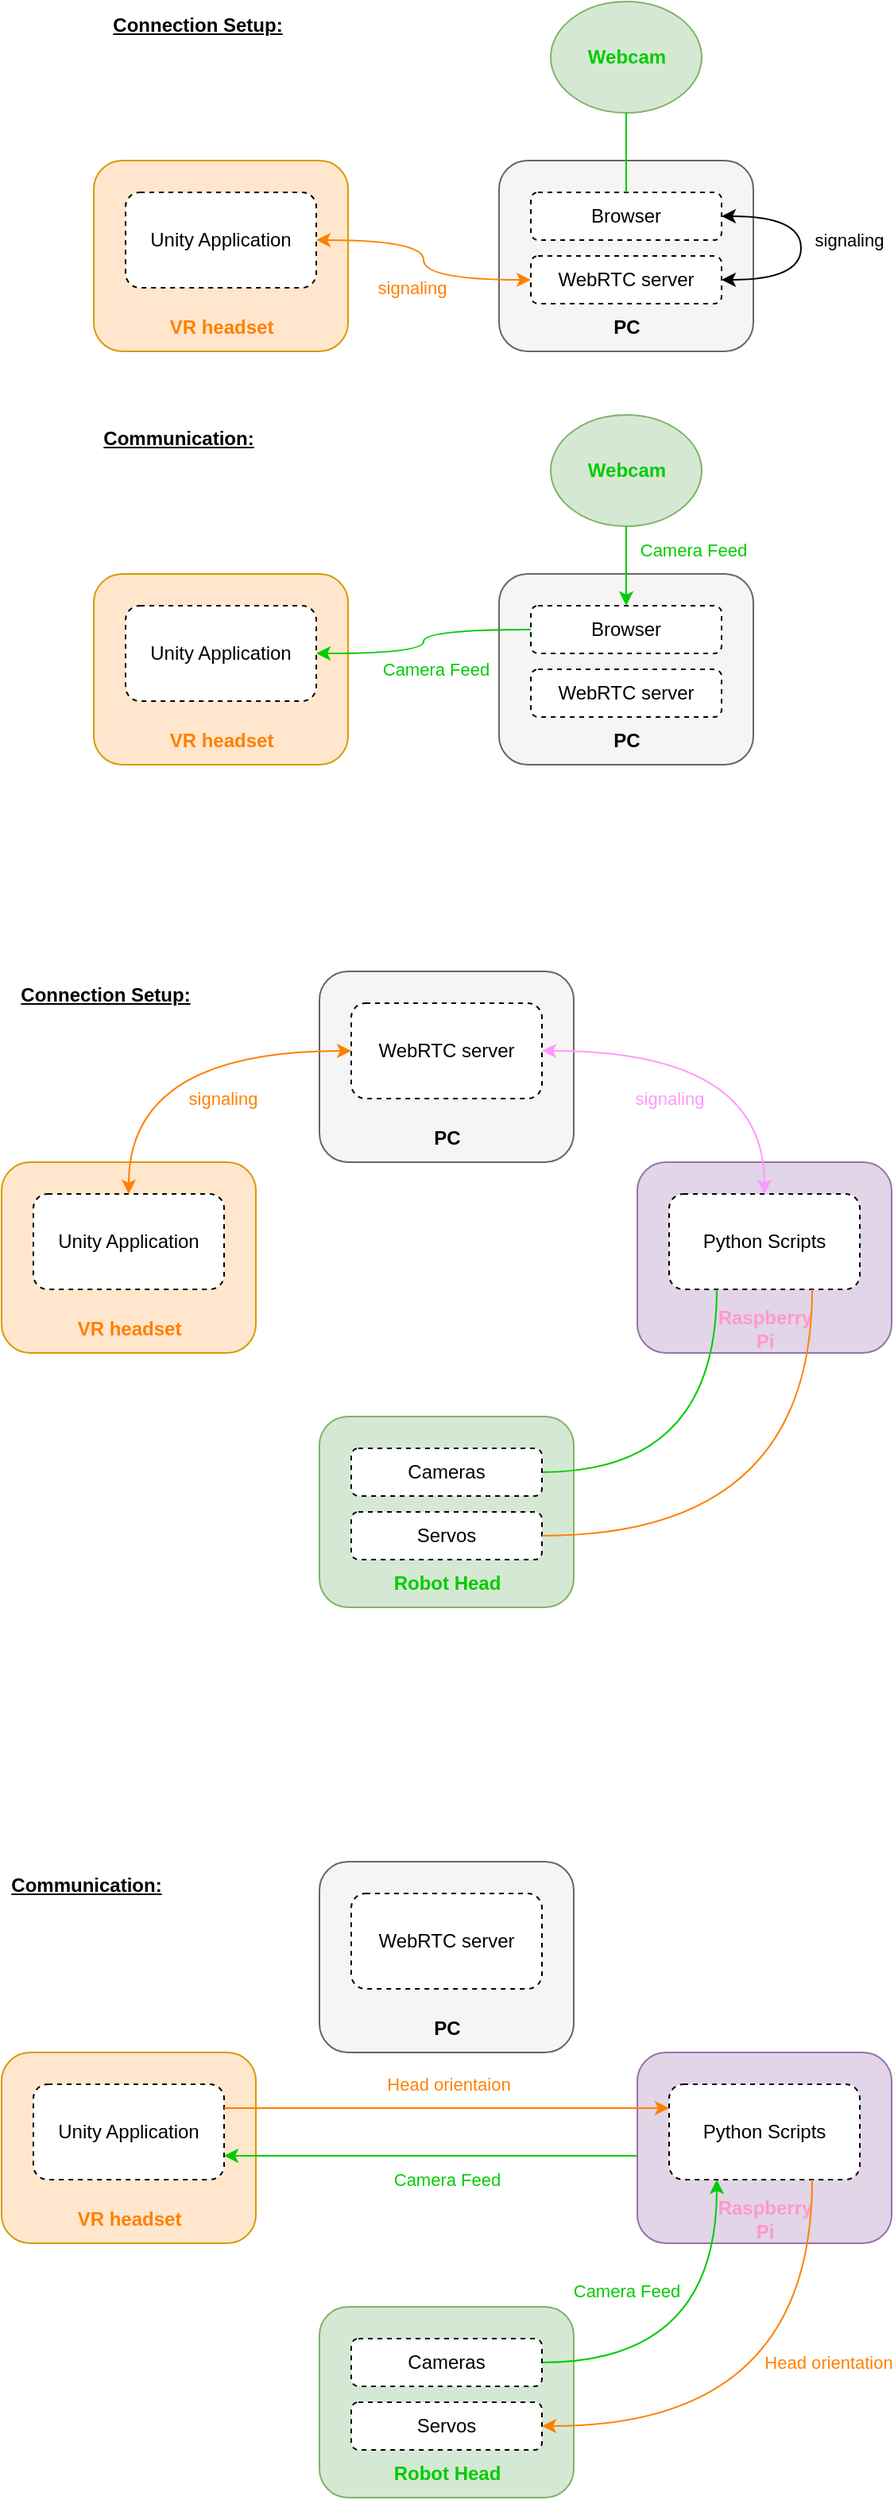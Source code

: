 <mxfile version="24.4.8" type="device">
  <diagram name="Seite-1" id="BSiwabz5QsLsDpigOKjV">
    <mxGraphModel dx="1147" dy="603" grid="1" gridSize="10" guides="1" tooltips="1" connect="1" arrows="1" fold="1" page="1" pageScale="1" pageWidth="850" pageHeight="1100" math="0" shadow="0">
      <root>
        <mxCell id="0" />
        <mxCell id="1" parent="0" />
        <mxCell id="LXJPXlzMpL_vCVKf0VaJ-1" value="" style="rounded=1;whiteSpace=wrap;html=1;fillColor=#ffe6cc;strokeColor=#d79b00;" parent="1" vertex="1">
          <mxGeometry x="145" y="760" width="160" height="120" as="geometry" />
        </mxCell>
        <mxCell id="LXJPXlzMpL_vCVKf0VaJ-2" value="&lt;font color=&quot;#ff8000&quot;&gt;&lt;b&gt;VR headset&lt;/b&gt;&lt;/font&gt;" style="text;html=1;align=center;verticalAlign=middle;resizable=0;points=[];autosize=1;strokeColor=none;fillColor=none;" parent="1" vertex="1">
          <mxGeometry x="180" y="850" width="90" height="30" as="geometry" />
        </mxCell>
        <mxCell id="LXJPXlzMpL_vCVKf0VaJ-3" value="Unity Application" style="rounded=1;whiteSpace=wrap;html=1;dashed=1;" parent="1" vertex="1">
          <mxGeometry x="165" y="780" width="120" height="60" as="geometry" />
        </mxCell>
        <mxCell id="LXJPXlzMpL_vCVKf0VaJ-5" value="" style="rounded=1;whiteSpace=wrap;html=1;fillColor=#f5f5f5;fontColor=#333333;strokeColor=#666666;" parent="1" vertex="1">
          <mxGeometry x="345" y="640" width="160" height="120" as="geometry" />
        </mxCell>
        <mxCell id="LXJPXlzMpL_vCVKf0VaJ-6" value="&lt;b&gt;PC&lt;/b&gt;" style="text;html=1;align=center;verticalAlign=middle;resizable=0;points=[];autosize=1;strokeColor=none;fillColor=none;" parent="1" vertex="1">
          <mxGeometry x="405" y="730" width="40" height="30" as="geometry" />
        </mxCell>
        <mxCell id="LXJPXlzMpL_vCVKf0VaJ-7" value="WebRTC server" style="rounded=1;whiteSpace=wrap;html=1;dashed=1;" parent="1" vertex="1">
          <mxGeometry x="365" y="660" width="120" height="60" as="geometry" />
        </mxCell>
        <mxCell id="LXJPXlzMpL_vCVKf0VaJ-8" value="" style="rounded=1;whiteSpace=wrap;html=1;fillColor=#e1d5e7;strokeColor=#9673a6;" parent="1" vertex="1">
          <mxGeometry x="545" y="760" width="160" height="120" as="geometry" />
        </mxCell>
        <mxCell id="LXJPXlzMpL_vCVKf0VaJ-9" value="&lt;font color=&quot;#ff99cc&quot;&gt;&lt;b&gt;Raspberry&lt;br&gt;Pi&lt;/b&gt;&lt;/font&gt;" style="text;html=1;align=center;verticalAlign=middle;resizable=0;points=[];autosize=1;strokeColor=none;fillColor=none;" parent="1" vertex="1">
          <mxGeometry x="585" y="845" width="80" height="40" as="geometry" />
        </mxCell>
        <mxCell id="LXJPXlzMpL_vCVKf0VaJ-10" value="Python Scripts" style="rounded=1;whiteSpace=wrap;html=1;dashed=1;" parent="1" vertex="1">
          <mxGeometry x="565" y="780" width="120" height="60" as="geometry" />
        </mxCell>
        <mxCell id="LXJPXlzMpL_vCVKf0VaJ-12" value="" style="rounded=1;whiteSpace=wrap;html=1;fillColor=#d5e8d4;strokeColor=#82b366;" parent="1" vertex="1">
          <mxGeometry x="345" y="920" width="160" height="120" as="geometry" />
        </mxCell>
        <mxCell id="LXJPXlzMpL_vCVKf0VaJ-27" style="edgeStyle=orthogonalEdgeStyle;rounded=0;orthogonalLoop=1;jettySize=auto;html=1;exitX=1;exitY=0.5;exitDx=0;exitDy=0;entryX=0.25;entryY=1;entryDx=0;entryDy=0;curved=1;strokeColor=#00CC00;endArrow=none;endFill=0;" parent="1" source="LXJPXlzMpL_vCVKf0VaJ-13" target="LXJPXlzMpL_vCVKf0VaJ-10" edge="1">
          <mxGeometry relative="1" as="geometry" />
        </mxCell>
        <mxCell id="LXJPXlzMpL_vCVKf0VaJ-13" value="Cameras" style="rounded=1;whiteSpace=wrap;html=1;dashed=1;" parent="1" vertex="1">
          <mxGeometry x="365" y="940" width="120" height="30" as="geometry" />
        </mxCell>
        <mxCell id="LXJPXlzMpL_vCVKf0VaJ-14" value="Servos" style="rounded=1;whiteSpace=wrap;html=1;dashed=1;" parent="1" vertex="1">
          <mxGeometry x="365" y="980" width="120" height="30" as="geometry" />
        </mxCell>
        <mxCell id="LXJPXlzMpL_vCVKf0VaJ-16" value="&lt;font&gt;&lt;b&gt;Robot Head&lt;/b&gt;&lt;/font&gt;" style="text;html=1;align=center;verticalAlign=middle;resizable=0;points=[];autosize=1;strokeColor=none;fillColor=none;fontColor=#00CC00;" parent="1" vertex="1">
          <mxGeometry x="380" y="1010" width="90" height="30" as="geometry" />
        </mxCell>
        <mxCell id="LXJPXlzMpL_vCVKf0VaJ-17" style="edgeStyle=orthogonalEdgeStyle;rounded=0;orthogonalLoop=1;jettySize=auto;html=1;exitX=0.5;exitY=0;exitDx=0;exitDy=0;entryX=0;entryY=0.5;entryDx=0;entryDy=0;curved=1;fontColor=#FF8000;strokeColor=#FF8000;startArrow=classic;startFill=1;" parent="1" source="LXJPXlzMpL_vCVKf0VaJ-3" target="LXJPXlzMpL_vCVKf0VaJ-7" edge="1">
          <mxGeometry relative="1" as="geometry" />
        </mxCell>
        <mxCell id="U1HAty99Hln02ePASvGp-78" value="signaling" style="edgeLabel;html=1;align=center;verticalAlign=middle;resizable=0;points=[];fontColor=#FF8000;labelBackgroundColor=none;" vertex="1" connectable="0" parent="LXJPXlzMpL_vCVKf0VaJ-17">
          <mxGeometry x="0.068" y="-17" relative="1" as="geometry">
            <mxPoint x="26" y="13" as="offset" />
          </mxGeometry>
        </mxCell>
        <mxCell id="LXJPXlzMpL_vCVKf0VaJ-23" style="edgeStyle=orthogonalEdgeStyle;rounded=0;orthogonalLoop=1;jettySize=auto;html=1;exitX=1;exitY=0.5;exitDx=0;exitDy=0;entryX=0.5;entryY=0;entryDx=0;entryDy=0;curved=1;fontColor=#FF8000;strokeColor=#FF99FF;startArrow=classic;startFill=1;" parent="1" target="LXJPXlzMpL_vCVKf0VaJ-10" edge="1" source="LXJPXlzMpL_vCVKf0VaJ-7">
          <mxGeometry relative="1" as="geometry">
            <mxPoint x="485" y="675" as="sourcePoint" />
            <mxPoint x="655" y="570" as="targetPoint" />
          </mxGeometry>
        </mxCell>
        <mxCell id="U1HAty99Hln02ePASvGp-79" value="&lt;font color=&quot;#ff99ff&quot;&gt;signaling&lt;/font&gt;" style="edgeLabel;html=1;align=center;verticalAlign=middle;resizable=0;points=[];labelBackgroundColor=none;" vertex="1" connectable="0" parent="LXJPXlzMpL_vCVKf0VaJ-23">
          <mxGeometry x="0.438" y="-25" relative="1" as="geometry">
            <mxPoint x="-35" y="4" as="offset" />
          </mxGeometry>
        </mxCell>
        <mxCell id="LXJPXlzMpL_vCVKf0VaJ-25" style="edgeStyle=orthogonalEdgeStyle;rounded=0;orthogonalLoop=1;jettySize=auto;html=1;exitX=0.75;exitY=1;exitDx=0;exitDy=0;entryX=1;entryY=0.5;entryDx=0;entryDy=0;strokeColor=#FF8000;curved=1;endArrow=none;endFill=0;" parent="1" source="LXJPXlzMpL_vCVKf0VaJ-10" target="LXJPXlzMpL_vCVKf0VaJ-14" edge="1">
          <mxGeometry relative="1" as="geometry" />
        </mxCell>
        <mxCell id="U1HAty99Hln02ePASvGp-1" value="&lt;font color=&quot;#00cc00&quot;&gt;&lt;b&gt;Webcam&lt;/b&gt;&lt;/font&gt;" style="ellipse;whiteSpace=wrap;html=1;fillColor=#d5e8d4;strokeColor=#82b366;" vertex="1" parent="1">
          <mxGeometry x="490.5" y="290" width="95" height="70" as="geometry" />
        </mxCell>
        <mxCell id="U1HAty99Hln02ePASvGp-2" style="edgeStyle=orthogonalEdgeStyle;rounded=0;orthogonalLoop=1;jettySize=auto;html=1;exitX=0.5;exitY=1;exitDx=0;exitDy=0;" edge="1" parent="1" source="U1HAty99Hln02ePASvGp-1" target="U1HAty99Hln02ePASvGp-1">
          <mxGeometry relative="1" as="geometry" />
        </mxCell>
        <mxCell id="U1HAty99Hln02ePASvGp-13" value="" style="rounded=1;whiteSpace=wrap;html=1;fillColor=#ffe6cc;strokeColor=#d79b00;" vertex="1" parent="1">
          <mxGeometry x="203" y="390" width="160" height="120" as="geometry" />
        </mxCell>
        <mxCell id="U1HAty99Hln02ePASvGp-14" value="&lt;font color=&quot;#ff8000&quot;&gt;&lt;b&gt;VR headset&lt;/b&gt;&lt;/font&gt;" style="text;html=1;align=center;verticalAlign=middle;resizable=0;points=[];autosize=1;strokeColor=none;fillColor=none;" vertex="1" parent="1">
          <mxGeometry x="238" y="480" width="90" height="30" as="geometry" />
        </mxCell>
        <mxCell id="U1HAty99Hln02ePASvGp-15" value="Unity Application" style="rounded=1;whiteSpace=wrap;html=1;dashed=1;" vertex="1" parent="1">
          <mxGeometry x="223" y="410" width="120" height="60" as="geometry" />
        </mxCell>
        <mxCell id="U1HAty99Hln02ePASvGp-16" value="" style="rounded=1;whiteSpace=wrap;html=1;fillColor=#f5f5f5;fontColor=#333333;strokeColor=#666666;" vertex="1" parent="1">
          <mxGeometry x="458" y="390" width="160" height="120" as="geometry" />
        </mxCell>
        <mxCell id="U1HAty99Hln02ePASvGp-17" value="&lt;b&gt;PC&lt;/b&gt;" style="text;html=1;align=center;verticalAlign=middle;resizable=0;points=[];autosize=1;strokeColor=none;fillColor=none;" vertex="1" parent="1">
          <mxGeometry x="518" y="480" width="40" height="30" as="geometry" />
        </mxCell>
        <mxCell id="U1HAty99Hln02ePASvGp-27" style="edgeStyle=orthogonalEdgeStyle;rounded=0;orthogonalLoop=1;jettySize=auto;html=1;exitX=0;exitY=0.5;exitDx=0;exitDy=0;entryX=1;entryY=0.5;entryDx=0;entryDy=0;curved=1;strokeColor=#00CC00;" edge="1" parent="1" source="U1HAty99Hln02ePASvGp-24" target="U1HAty99Hln02ePASvGp-15">
          <mxGeometry relative="1" as="geometry" />
        </mxCell>
        <mxCell id="U1HAty99Hln02ePASvGp-29" value="Camera Feed" style="edgeLabel;html=1;align=center;verticalAlign=middle;resizable=0;points=[];fontColor=#00CC00;labelBackgroundColor=none;" vertex="1" connectable="0" parent="U1HAty99Hln02ePASvGp-27">
          <mxGeometry x="0.069" y="7" relative="1" as="geometry">
            <mxPoint y="12" as="offset" />
          </mxGeometry>
        </mxCell>
        <mxCell id="U1HAty99Hln02ePASvGp-20" value="WebRTC server" style="rounded=1;whiteSpace=wrap;html=1;dashed=1;" vertex="1" parent="1">
          <mxGeometry x="478" y="450" width="120" height="30" as="geometry" />
        </mxCell>
        <mxCell id="U1HAty99Hln02ePASvGp-24" value="Browser" style="rounded=1;whiteSpace=wrap;html=1;dashed=1;" vertex="1" parent="1">
          <mxGeometry x="478" y="410" width="120" height="30" as="geometry" />
        </mxCell>
        <mxCell id="U1HAty99Hln02ePASvGp-25" style="edgeStyle=orthogonalEdgeStyle;rounded=0;orthogonalLoop=1;jettySize=auto;html=1;exitX=0.5;exitY=1;exitDx=0;exitDy=0;entryX=0.5;entryY=0;entryDx=0;entryDy=0;curved=1;strokeColor=#00CC00;" edge="1" parent="1" source="U1HAty99Hln02ePASvGp-1" target="U1HAty99Hln02ePASvGp-24">
          <mxGeometry relative="1" as="geometry" />
        </mxCell>
        <mxCell id="U1HAty99Hln02ePASvGp-28" value="Camera Feed" style="edgeLabel;html=1;align=center;verticalAlign=middle;resizable=0;points=[];fontColor=#00CC00;labelBackgroundColor=none;" vertex="1" connectable="0" parent="U1HAty99Hln02ePASvGp-25">
          <mxGeometry x="-0.4" y="-1" relative="1" as="geometry">
            <mxPoint x="43" as="offset" />
          </mxGeometry>
        </mxCell>
        <mxCell id="U1HAty99Hln02ePASvGp-31" value="&lt;font color=&quot;#00cc00&quot;&gt;&lt;b&gt;Webcam&lt;/b&gt;&lt;/font&gt;" style="ellipse;whiteSpace=wrap;html=1;fillColor=#d5e8d4;strokeColor=#82b366;" vertex="1" parent="1">
          <mxGeometry x="490.5" y="30" width="95" height="70" as="geometry" />
        </mxCell>
        <mxCell id="U1HAty99Hln02ePASvGp-32" style="edgeStyle=orthogonalEdgeStyle;rounded=0;orthogonalLoop=1;jettySize=auto;html=1;exitX=0.5;exitY=1;exitDx=0;exitDy=0;" edge="1" parent="1" source="U1HAty99Hln02ePASvGp-31" target="U1HAty99Hln02ePASvGp-31">
          <mxGeometry relative="1" as="geometry" />
        </mxCell>
        <mxCell id="U1HAty99Hln02ePASvGp-33" value="" style="rounded=1;whiteSpace=wrap;html=1;fillColor=#ffe6cc;strokeColor=#d79b00;" vertex="1" parent="1">
          <mxGeometry x="203" y="130" width="160" height="120" as="geometry" />
        </mxCell>
        <mxCell id="U1HAty99Hln02ePASvGp-34" value="&lt;font color=&quot;#ff8000&quot;&gt;&lt;b&gt;VR headset&lt;/b&gt;&lt;/font&gt;" style="text;html=1;align=center;verticalAlign=middle;resizable=0;points=[];autosize=1;strokeColor=none;fillColor=none;" vertex="1" parent="1">
          <mxGeometry x="238" y="220" width="90" height="30" as="geometry" />
        </mxCell>
        <mxCell id="U1HAty99Hln02ePASvGp-35" value="Unity Application" style="rounded=1;whiteSpace=wrap;html=1;dashed=1;" vertex="1" parent="1">
          <mxGeometry x="223" y="150" width="120" height="60" as="geometry" />
        </mxCell>
        <mxCell id="U1HAty99Hln02ePASvGp-36" value="" style="rounded=1;whiteSpace=wrap;html=1;fillColor=#f5f5f5;fontColor=#333333;strokeColor=#666666;" vertex="1" parent="1">
          <mxGeometry x="458" y="130" width="160" height="120" as="geometry" />
        </mxCell>
        <mxCell id="U1HAty99Hln02ePASvGp-37" value="&lt;b&gt;PC&lt;/b&gt;" style="text;html=1;align=center;verticalAlign=middle;resizable=0;points=[];autosize=1;strokeColor=none;fillColor=none;" vertex="1" parent="1">
          <mxGeometry x="518" y="220" width="40" height="30" as="geometry" />
        </mxCell>
        <mxCell id="U1HAty99Hln02ePASvGp-48" style="edgeStyle=orthogonalEdgeStyle;rounded=0;orthogonalLoop=1;jettySize=auto;html=1;exitX=1;exitY=0.5;exitDx=0;exitDy=0;entryX=1;entryY=0.5;entryDx=0;entryDy=0;curved=1;startArrow=classic;startFill=1;" edge="1" parent="1" source="U1HAty99Hln02ePASvGp-40" target="U1HAty99Hln02ePASvGp-41">
          <mxGeometry relative="1" as="geometry">
            <Array as="points">
              <mxPoint x="648" y="205" />
              <mxPoint x="648" y="165" />
            </Array>
          </mxGeometry>
        </mxCell>
        <mxCell id="U1HAty99Hln02ePASvGp-49" value="signaling" style="edgeLabel;html=1;align=center;verticalAlign=middle;resizable=0;points=[];labelBackgroundColor=none;" vertex="1" connectable="0" parent="U1HAty99Hln02ePASvGp-48">
          <mxGeometry x="0.077" y="4" relative="1" as="geometry">
            <mxPoint x="34" as="offset" />
          </mxGeometry>
        </mxCell>
        <mxCell id="U1HAty99Hln02ePASvGp-40" value="WebRTC server" style="rounded=1;whiteSpace=wrap;html=1;dashed=1;" vertex="1" parent="1">
          <mxGeometry x="478" y="190" width="120" height="30" as="geometry" />
        </mxCell>
        <mxCell id="U1HAty99Hln02ePASvGp-41" value="Browser" style="rounded=1;whiteSpace=wrap;html=1;dashed=1;" vertex="1" parent="1">
          <mxGeometry x="478" y="150" width="120" height="30" as="geometry" />
        </mxCell>
        <mxCell id="U1HAty99Hln02ePASvGp-42" style="edgeStyle=orthogonalEdgeStyle;rounded=0;orthogonalLoop=1;jettySize=auto;html=1;exitX=0.5;exitY=1;exitDx=0;exitDy=0;entryX=0.5;entryY=0;entryDx=0;entryDy=0;curved=1;strokeColor=#00CC00;endArrow=none;endFill=0;" edge="1" parent="1" source="U1HAty99Hln02ePASvGp-31" target="U1HAty99Hln02ePASvGp-41">
          <mxGeometry relative="1" as="geometry" />
        </mxCell>
        <mxCell id="U1HAty99Hln02ePASvGp-46" style="edgeStyle=orthogonalEdgeStyle;rounded=0;orthogonalLoop=1;jettySize=auto;html=1;exitX=1;exitY=0.5;exitDx=0;exitDy=0;entryX=0;entryY=0.5;entryDx=0;entryDy=0;curved=1;strokeColor=#FF8000;startArrow=classic;startFill=1;" edge="1" parent="1" source="U1HAty99Hln02ePASvGp-35" target="U1HAty99Hln02ePASvGp-40">
          <mxGeometry relative="1" as="geometry" />
        </mxCell>
        <mxCell id="U1HAty99Hln02ePASvGp-47" value="signaling" style="edgeLabel;html=1;align=center;verticalAlign=middle;resizable=0;points=[];labelBackgroundColor=none;fontColor=#FF8000;" vertex="1" connectable="0" parent="U1HAty99Hln02ePASvGp-46">
          <mxGeometry x="-0.066" y="-7" relative="1" as="geometry">
            <mxPoint x="-1" y="23" as="offset" />
          </mxGeometry>
        </mxCell>
        <mxCell id="U1HAty99Hln02ePASvGp-50" value="&lt;b&gt;&lt;u&gt;Connection Setup:&lt;/u&gt;&lt;/b&gt;" style="text;html=1;align=center;verticalAlign=middle;resizable=0;points=[];autosize=1;strokeColor=none;fillColor=none;" vertex="1" parent="1">
          <mxGeometry x="203" y="30" width="130" height="30" as="geometry" />
        </mxCell>
        <mxCell id="U1HAty99Hln02ePASvGp-52" value="&lt;u&gt;&lt;b&gt;Communication:&lt;/b&gt;&lt;/u&gt;" style="text;html=1;align=center;verticalAlign=middle;whiteSpace=wrap;rounded=0;" vertex="1" parent="1">
          <mxGeometry x="203" y="290" width="107" height="30" as="geometry" />
        </mxCell>
        <mxCell id="U1HAty99Hln02ePASvGp-53" value="" style="rounded=1;whiteSpace=wrap;html=1;fillColor=#ffe6cc;strokeColor=#d79b00;" vertex="1" parent="1">
          <mxGeometry x="145" y="1320" width="160" height="120" as="geometry" />
        </mxCell>
        <mxCell id="U1HAty99Hln02ePASvGp-54" value="&lt;font color=&quot;#ff8000&quot;&gt;&lt;b&gt;VR headset&lt;/b&gt;&lt;/font&gt;" style="text;html=1;align=center;verticalAlign=middle;resizable=0;points=[];autosize=1;strokeColor=none;fillColor=none;" vertex="1" parent="1">
          <mxGeometry x="180" y="1410" width="90" height="30" as="geometry" />
        </mxCell>
        <mxCell id="U1HAty99Hln02ePASvGp-55" value="Unity Application" style="rounded=1;whiteSpace=wrap;html=1;dashed=1;" vertex="1" parent="1">
          <mxGeometry x="165" y="1340" width="120" height="60" as="geometry" />
        </mxCell>
        <mxCell id="U1HAty99Hln02ePASvGp-56" value="" style="rounded=1;whiteSpace=wrap;html=1;fillColor=#f5f5f5;fontColor=#333333;strokeColor=#666666;" vertex="1" parent="1">
          <mxGeometry x="345" y="1200" width="160" height="120" as="geometry" />
        </mxCell>
        <mxCell id="U1HAty99Hln02ePASvGp-57" value="&lt;b&gt;PC&lt;/b&gt;" style="text;html=1;align=center;verticalAlign=middle;resizable=0;points=[];autosize=1;strokeColor=none;fillColor=none;" vertex="1" parent="1">
          <mxGeometry x="405" y="1290" width="40" height="30" as="geometry" />
        </mxCell>
        <mxCell id="U1HAty99Hln02ePASvGp-58" style="edgeStyle=orthogonalEdgeStyle;rounded=0;orthogonalLoop=1;jettySize=auto;html=1;exitX=0;exitY=0.75;exitDx=0;exitDy=0;entryX=1;entryY=0.75;entryDx=0;entryDy=0;curved=1;strokeColor=#00CC00;fontColor=#99FF99;" edge="1" parent="1" source="U1HAty99Hln02ePASvGp-63" target="U1HAty99Hln02ePASvGp-55">
          <mxGeometry relative="1" as="geometry" />
        </mxCell>
        <mxCell id="U1HAty99Hln02ePASvGp-59" value="Camera Feed" style="edgeLabel;html=1;align=center;verticalAlign=middle;resizable=0;points=[];fontColor=#00CC00;labelBackgroundColor=none;" vertex="1" connectable="0" parent="U1HAty99Hln02ePASvGp-58">
          <mxGeometry x="0.445" y="19" relative="1" as="geometry">
            <mxPoint x="62" y="-4" as="offset" />
          </mxGeometry>
        </mxCell>
        <mxCell id="U1HAty99Hln02ePASvGp-60" value="WebRTC server" style="rounded=1;whiteSpace=wrap;html=1;dashed=1;" vertex="1" parent="1">
          <mxGeometry x="365" y="1220" width="120" height="60" as="geometry" />
        </mxCell>
        <mxCell id="U1HAty99Hln02ePASvGp-61" value="" style="rounded=1;whiteSpace=wrap;html=1;fillColor=#e1d5e7;strokeColor=#9673a6;" vertex="1" parent="1">
          <mxGeometry x="545" y="1320" width="160" height="120" as="geometry" />
        </mxCell>
        <mxCell id="U1HAty99Hln02ePASvGp-62" value="&lt;font color=&quot;#ff99cc&quot;&gt;&lt;b&gt;Raspberry&lt;br&gt;Pi&lt;/b&gt;&lt;/font&gt;" style="text;html=1;align=center;verticalAlign=middle;resizable=0;points=[];autosize=1;strokeColor=none;fillColor=none;" vertex="1" parent="1">
          <mxGeometry x="585" y="1405" width="80" height="40" as="geometry" />
        </mxCell>
        <mxCell id="U1HAty99Hln02ePASvGp-63" value="Python Scripts" style="rounded=1;whiteSpace=wrap;html=1;dashed=1;" vertex="1" parent="1">
          <mxGeometry x="565" y="1340" width="120" height="60" as="geometry" />
        </mxCell>
        <mxCell id="U1HAty99Hln02ePASvGp-64" value="" style="rounded=1;whiteSpace=wrap;html=1;fillColor=#d5e8d4;strokeColor=#82b366;" vertex="1" parent="1">
          <mxGeometry x="345" y="1480" width="160" height="120" as="geometry" />
        </mxCell>
        <mxCell id="U1HAty99Hln02ePASvGp-65" style="edgeStyle=orthogonalEdgeStyle;rounded=0;orthogonalLoop=1;jettySize=auto;html=1;exitX=1;exitY=0.5;exitDx=0;exitDy=0;entryX=0.25;entryY=1;entryDx=0;entryDy=0;curved=1;strokeColor=#00CC00;" edge="1" parent="1" source="U1HAty99Hln02ePASvGp-67" target="U1HAty99Hln02ePASvGp-63">
          <mxGeometry relative="1" as="geometry" />
        </mxCell>
        <mxCell id="U1HAty99Hln02ePASvGp-66" value="Camera Feed" style="edgeLabel;html=1;align=center;verticalAlign=middle;resizable=0;points=[];fontColor=#00CC00;labelBackgroundColor=none;" vertex="1" connectable="0" parent="U1HAty99Hln02ePASvGp-65">
          <mxGeometry x="0.301" y="21" relative="1" as="geometry">
            <mxPoint x="-36" y="-9" as="offset" />
          </mxGeometry>
        </mxCell>
        <mxCell id="U1HAty99Hln02ePASvGp-67" value="Cameras" style="rounded=1;whiteSpace=wrap;html=1;dashed=1;" vertex="1" parent="1">
          <mxGeometry x="365" y="1500" width="120" height="30" as="geometry" />
        </mxCell>
        <mxCell id="U1HAty99Hln02ePASvGp-68" value="Servos" style="rounded=1;whiteSpace=wrap;html=1;dashed=1;" vertex="1" parent="1">
          <mxGeometry x="365" y="1540" width="120" height="30" as="geometry" />
        </mxCell>
        <mxCell id="U1HAty99Hln02ePASvGp-69" value="&lt;font&gt;&lt;b&gt;Robot Head&lt;/b&gt;&lt;/font&gt;" style="text;html=1;align=center;verticalAlign=middle;resizable=0;points=[];autosize=1;strokeColor=none;fillColor=none;fontColor=#00CC00;" vertex="1" parent="1">
          <mxGeometry x="380" y="1570" width="90" height="30" as="geometry" />
        </mxCell>
        <mxCell id="U1HAty99Hln02ePASvGp-70" style="edgeStyle=orthogonalEdgeStyle;rounded=0;orthogonalLoop=1;jettySize=auto;html=1;exitX=1;exitY=0.25;exitDx=0;exitDy=0;entryX=0;entryY=0.25;entryDx=0;entryDy=0;curved=1;fontColor=#FF8000;strokeColor=#FF8000;" edge="1" parent="1" source="U1HAty99Hln02ePASvGp-55" target="U1HAty99Hln02ePASvGp-63">
          <mxGeometry relative="1" as="geometry" />
        </mxCell>
        <mxCell id="U1HAty99Hln02ePASvGp-71" value="Head orientaion" style="edgeLabel;html=1;align=center;verticalAlign=middle;resizable=0;points=[];fontColor=#FF8000;labelBackgroundColor=none;" vertex="1" connectable="0" parent="U1HAty99Hln02ePASvGp-70">
          <mxGeometry x="0.145" y="-19" relative="1" as="geometry">
            <mxPoint x="-20" y="-34" as="offset" />
          </mxGeometry>
        </mxCell>
        <mxCell id="U1HAty99Hln02ePASvGp-74" style="edgeStyle=orthogonalEdgeStyle;rounded=0;orthogonalLoop=1;jettySize=auto;html=1;exitX=0.75;exitY=1;exitDx=0;exitDy=0;entryX=1;entryY=0.5;entryDx=0;entryDy=0;strokeColor=#FF8000;curved=1;" edge="1" parent="1" source="U1HAty99Hln02ePASvGp-63" target="U1HAty99Hln02ePASvGp-68">
          <mxGeometry relative="1" as="geometry" />
        </mxCell>
        <mxCell id="U1HAty99Hln02ePASvGp-75" value="&lt;font color=&quot;#ff8000&quot;&gt;Head orientation&lt;br&gt;&lt;/font&gt;" style="edgeLabel;html=1;align=center;verticalAlign=middle;resizable=0;points=[];labelBackgroundColor=none;" vertex="1" connectable="0" parent="U1HAty99Hln02ePASvGp-74">
          <mxGeometry x="0.246" y="-35" relative="1" as="geometry">
            <mxPoint x="57" y="-5" as="offset" />
          </mxGeometry>
        </mxCell>
        <mxCell id="U1HAty99Hln02ePASvGp-80" value="&lt;b&gt;&lt;u&gt;Connection Setup:&lt;/u&gt;&lt;/b&gt;" style="text;html=1;align=center;verticalAlign=middle;resizable=0;points=[];autosize=1;strokeColor=none;fillColor=none;" vertex="1" parent="1">
          <mxGeometry x="145" y="640" width="130" height="30" as="geometry" />
        </mxCell>
        <mxCell id="U1HAty99Hln02ePASvGp-81" value="&lt;u&gt;&lt;b&gt;Communication:&lt;/b&gt;&lt;/u&gt;" style="text;html=1;align=center;verticalAlign=middle;whiteSpace=wrap;rounded=0;" vertex="1" parent="1">
          <mxGeometry x="145" y="1200" width="107" height="30" as="geometry" />
        </mxCell>
      </root>
    </mxGraphModel>
  </diagram>
</mxfile>
